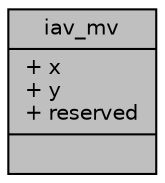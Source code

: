 digraph "iav_mv"
{
 // INTERACTIVE_SVG=YES
 // LATEX_PDF_SIZE
  bgcolor="transparent";
  edge [fontname="Helvetica",fontsize="10",labelfontname="Helvetica",labelfontsize="10"];
  node [fontname="Helvetica",fontsize="10",shape=record];
  Node1 [label="{iav_mv\n|+ x\l+ y\l+ reserved\l|}",height=0.2,width=0.4,color="black", fillcolor="grey75", style="filled", fontcolor="black",tooltip=" "];
}
